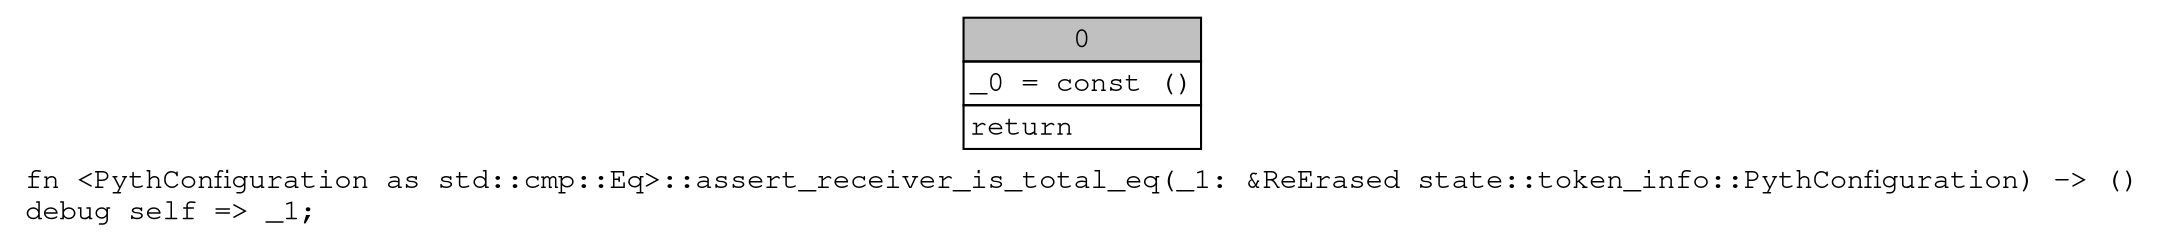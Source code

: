 digraph Mir_0_10571 {
    graph [fontname="Courier, monospace"];
    node [fontname="Courier, monospace"];
    edge [fontname="Courier, monospace"];
    label=<fn &lt;PythConfiguration as std::cmp::Eq&gt;::assert_receiver_is_total_eq(_1: &amp;ReErased state::token_info::PythConfiguration) -&gt; ()<br align="left"/>debug self =&gt; _1;<br align="left"/>>;
    bb0__0_10571 [shape="none", label=<<table border="0" cellborder="1" cellspacing="0"><tr><td bgcolor="gray" align="center" colspan="1">0</td></tr><tr><td align="left" balign="left">_0 = const ()<br/></td></tr><tr><td align="left">return</td></tr></table>>];
}
